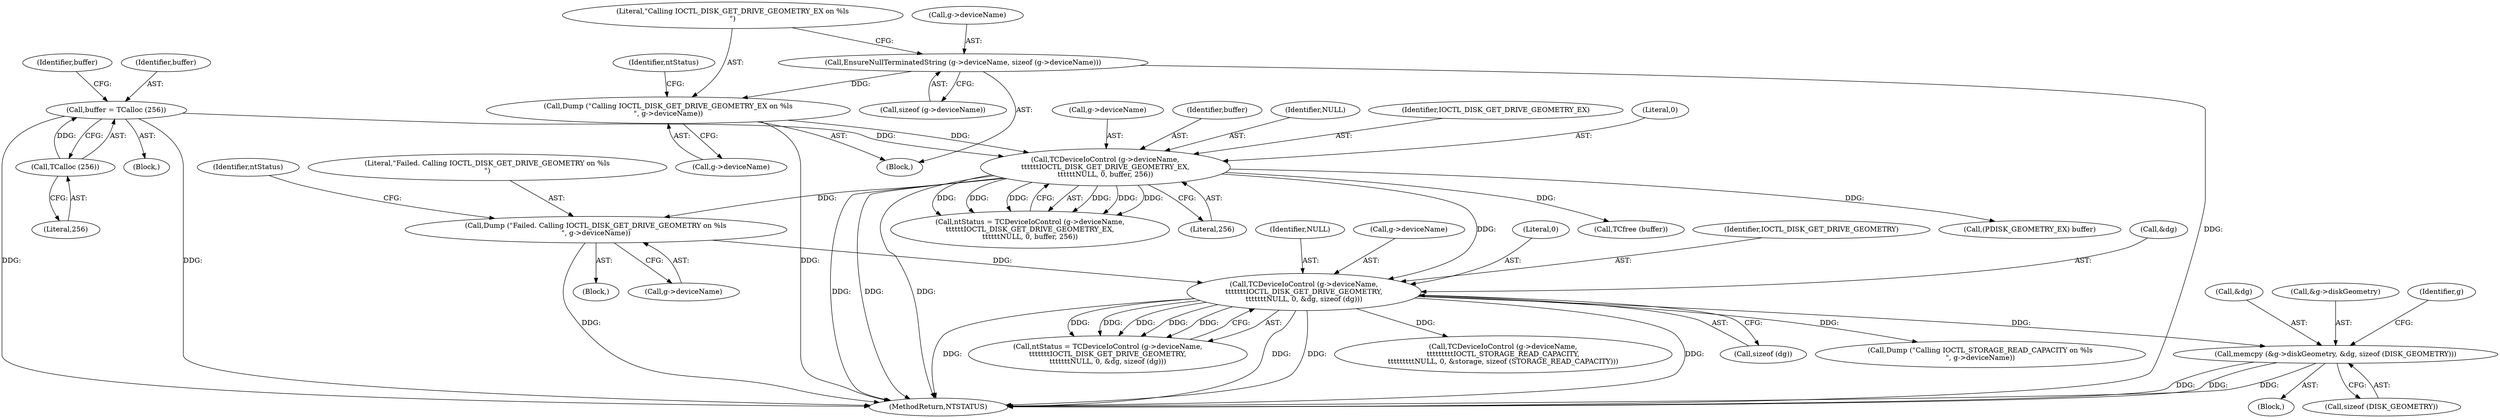 digraph "0_VeraCrypt_f30f9339c9a0b9bbcc6f5ad38804af39db1f479e@API" {
"1002207" [label="(Call,memcpy (&g->diskGeometry, &dg, sizeof (DISK_GEOMETRY)))"];
"1002192" [label="(Call,TCDeviceIoControl (g->deviceName,\n\t\t\t\t\t\t\tIOCTL_DISK_GET_DRIVE_GEOMETRY,\n\t\t\t\t\t\t\tNULL, 0, &dg, sizeof (dg)))"];
"1002185" [label="(Call,Dump (\"Failed. Calling IOCTL_DISK_GET_DRIVE_GEOMETRY on %ls\n\", g->deviceName))"];
"1002139" [label="(Call,TCDeviceIoControl (g->deviceName,\n\t\t\t\t\t\tIOCTL_DISK_GET_DRIVE_GEOMETRY_EX,\n\t\t\t\t\t\tNULL, 0, buffer, 256))"];
"1002132" [label="(Call,Dump (\"Calling IOCTL_DISK_GET_DRIVE_GEOMETRY_EX on %ls\n\", g->deviceName))"];
"1002124" [label="(Call,EnsureNullTerminatedString (g->deviceName, sizeof (g->deviceName)))"];
"1002117" [label="(Call,buffer = TCalloc (256))"];
"1002119" [label="(Call,TCalloc (256))"];
"1002147" [label="(Literal,256)"];
"1002123" [label="(Block,)"];
"1002132" [label="(Call,Dump (\"Calling IOCTL_DISK_GET_DRIVE_GEOMETRY_EX on %ls\n\", g->deviceName))"];
"1002143" [label="(Identifier,IOCTL_DISK_GET_DRIVE_GEOMETRY_EX)"];
"1002206" [label="(Block,)"];
"1002212" [label="(Call,&dg)"];
"1002198" [label="(Literal,0)"];
"1002208" [label="(Call,&g->diskGeometry)"];
"1002138" [label="(Identifier,ntStatus)"];
"1002214" [label="(Call,sizeof (DISK_GEOMETRY))"];
"1002190" [label="(Call,ntStatus = TCDeviceIoControl (g->deviceName,\n\t\t\t\t\t\t\tIOCTL_DISK_GET_DRIVE_GEOMETRY,\n\t\t\t\t\t\t\tNULL, 0, &dg, sizeof (dg)))"];
"1002145" [label="(Literal,0)"];
"1002139" [label="(Call,TCDeviceIoControl (g->deviceName,\n\t\t\t\t\t\tIOCTL_DISK_GET_DRIVE_GEOMETRY_EX,\n\t\t\t\t\t\tNULL, 0, buffer, 256))"];
"1002140" [label="(Call,g->deviceName)"];
"1002117" [label="(Call,buffer = TCalloc (256))"];
"1002294" [label="(Call,TCfree (buffer))"];
"1002128" [label="(Call,sizeof (g->deviceName))"];
"1002185" [label="(Call,Dump (\"Failed. Calling IOCTL_DISK_GET_DRIVE_GEOMETRY on %ls\n\", g->deviceName))"];
"1002196" [label="(Identifier,IOCTL_DISK_GET_DRIVE_GEOMETRY)"];
"1002114" [label="(Block,)"];
"1002120" [label="(Literal,256)"];
"1002155" [label="(Call,(PDISK_GEOMETRY_EX) buffer)"];
"1002122" [label="(Identifier,buffer)"];
"1002146" [label="(Identifier,buffer)"];
"1002199" [label="(Call,&dg)"];
"1002186" [label="(Literal,\"Failed. Calling IOCTL_DISK_GET_DRIVE_GEOMETRY on %ls\n\")"];
"1002133" [label="(Literal,\"Calling IOCTL_DISK_GET_DRIVE_GEOMETRY_EX on %ls\n\")"];
"1002124" [label="(Call,EnsureNullTerminatedString (g->deviceName, sizeof (g->deviceName)))"];
"1002119" [label="(Call,TCalloc (256))"];
"1002125" [label="(Call,g->deviceName)"];
"1002118" [label="(Identifier,buffer)"];
"1002197" [label="(Identifier,NULL)"];
"1002181" [label="(Block,)"];
"1002193" [label="(Call,g->deviceName)"];
"1002187" [label="(Call,g->deviceName)"];
"1002219" [label="(Identifier,g)"];
"1002207" [label="(Call,memcpy (&g->diskGeometry, &dg, sizeof (DISK_GEOMETRY)))"];
"1002261" [label="(Call,TCDeviceIoControl (g->deviceName,\n\t\t\t\t\t\t\t\t\tIOCTL_STORAGE_READ_CAPACITY,\n\t\t\t\t\t\t\t\t\tNULL, 0, &storage, sizeof (STORAGE_READ_CAPACITY)))"];
"1002144" [label="(Identifier,NULL)"];
"1002134" [label="(Call,g->deviceName)"];
"1003200" [label="(MethodReturn,NTSTATUS)"];
"1002201" [label="(Call,sizeof (dg))"];
"1002254" [label="(Call,Dump (\"Calling IOCTL_STORAGE_READ_CAPACITY on %ls\n\", g->deviceName))"];
"1002191" [label="(Identifier,ntStatus)"];
"1002137" [label="(Call,ntStatus = TCDeviceIoControl (g->deviceName,\n\t\t\t\t\t\tIOCTL_DISK_GET_DRIVE_GEOMETRY_EX,\n\t\t\t\t\t\tNULL, 0, buffer, 256))"];
"1002192" [label="(Call,TCDeviceIoControl (g->deviceName,\n\t\t\t\t\t\t\tIOCTL_DISK_GET_DRIVE_GEOMETRY,\n\t\t\t\t\t\t\tNULL, 0, &dg, sizeof (dg)))"];
"1002207" -> "1002206"  [label="AST: "];
"1002207" -> "1002214"  [label="CFG: "];
"1002208" -> "1002207"  [label="AST: "];
"1002212" -> "1002207"  [label="AST: "];
"1002214" -> "1002207"  [label="AST: "];
"1002219" -> "1002207"  [label="CFG: "];
"1002207" -> "1003200"  [label="DDG: "];
"1002207" -> "1003200"  [label="DDG: "];
"1002207" -> "1003200"  [label="DDG: "];
"1002192" -> "1002207"  [label="DDG: "];
"1002192" -> "1002190"  [label="AST: "];
"1002192" -> "1002201"  [label="CFG: "];
"1002193" -> "1002192"  [label="AST: "];
"1002196" -> "1002192"  [label="AST: "];
"1002197" -> "1002192"  [label="AST: "];
"1002198" -> "1002192"  [label="AST: "];
"1002199" -> "1002192"  [label="AST: "];
"1002201" -> "1002192"  [label="AST: "];
"1002190" -> "1002192"  [label="CFG: "];
"1002192" -> "1003200"  [label="DDG: "];
"1002192" -> "1003200"  [label="DDG: "];
"1002192" -> "1003200"  [label="DDG: "];
"1002192" -> "1003200"  [label="DDG: "];
"1002192" -> "1002190"  [label="DDG: "];
"1002192" -> "1002190"  [label="DDG: "];
"1002192" -> "1002190"  [label="DDG: "];
"1002192" -> "1002190"  [label="DDG: "];
"1002192" -> "1002190"  [label="DDG: "];
"1002185" -> "1002192"  [label="DDG: "];
"1002139" -> "1002192"  [label="DDG: "];
"1002192" -> "1002254"  [label="DDG: "];
"1002192" -> "1002261"  [label="DDG: "];
"1002185" -> "1002181"  [label="AST: "];
"1002185" -> "1002187"  [label="CFG: "];
"1002186" -> "1002185"  [label="AST: "];
"1002187" -> "1002185"  [label="AST: "];
"1002191" -> "1002185"  [label="CFG: "];
"1002185" -> "1003200"  [label="DDG: "];
"1002139" -> "1002185"  [label="DDG: "];
"1002139" -> "1002137"  [label="AST: "];
"1002139" -> "1002147"  [label="CFG: "];
"1002140" -> "1002139"  [label="AST: "];
"1002143" -> "1002139"  [label="AST: "];
"1002144" -> "1002139"  [label="AST: "];
"1002145" -> "1002139"  [label="AST: "];
"1002146" -> "1002139"  [label="AST: "];
"1002147" -> "1002139"  [label="AST: "];
"1002137" -> "1002139"  [label="CFG: "];
"1002139" -> "1003200"  [label="DDG: "];
"1002139" -> "1003200"  [label="DDG: "];
"1002139" -> "1003200"  [label="DDG: "];
"1002139" -> "1002137"  [label="DDG: "];
"1002139" -> "1002137"  [label="DDG: "];
"1002139" -> "1002137"  [label="DDG: "];
"1002139" -> "1002137"  [label="DDG: "];
"1002139" -> "1002137"  [label="DDG: "];
"1002139" -> "1002137"  [label="DDG: "];
"1002132" -> "1002139"  [label="DDG: "];
"1002117" -> "1002139"  [label="DDG: "];
"1002139" -> "1002155"  [label="DDG: "];
"1002139" -> "1002294"  [label="DDG: "];
"1002132" -> "1002123"  [label="AST: "];
"1002132" -> "1002134"  [label="CFG: "];
"1002133" -> "1002132"  [label="AST: "];
"1002134" -> "1002132"  [label="AST: "];
"1002138" -> "1002132"  [label="CFG: "];
"1002132" -> "1003200"  [label="DDG: "];
"1002124" -> "1002132"  [label="DDG: "];
"1002124" -> "1002123"  [label="AST: "];
"1002124" -> "1002128"  [label="CFG: "];
"1002125" -> "1002124"  [label="AST: "];
"1002128" -> "1002124"  [label="AST: "];
"1002133" -> "1002124"  [label="CFG: "];
"1002124" -> "1003200"  [label="DDG: "];
"1002117" -> "1002114"  [label="AST: "];
"1002117" -> "1002119"  [label="CFG: "];
"1002118" -> "1002117"  [label="AST: "];
"1002119" -> "1002117"  [label="AST: "];
"1002122" -> "1002117"  [label="CFG: "];
"1002117" -> "1003200"  [label="DDG: "];
"1002117" -> "1003200"  [label="DDG: "];
"1002119" -> "1002117"  [label="DDG: "];
"1002119" -> "1002120"  [label="CFG: "];
"1002120" -> "1002119"  [label="AST: "];
}
